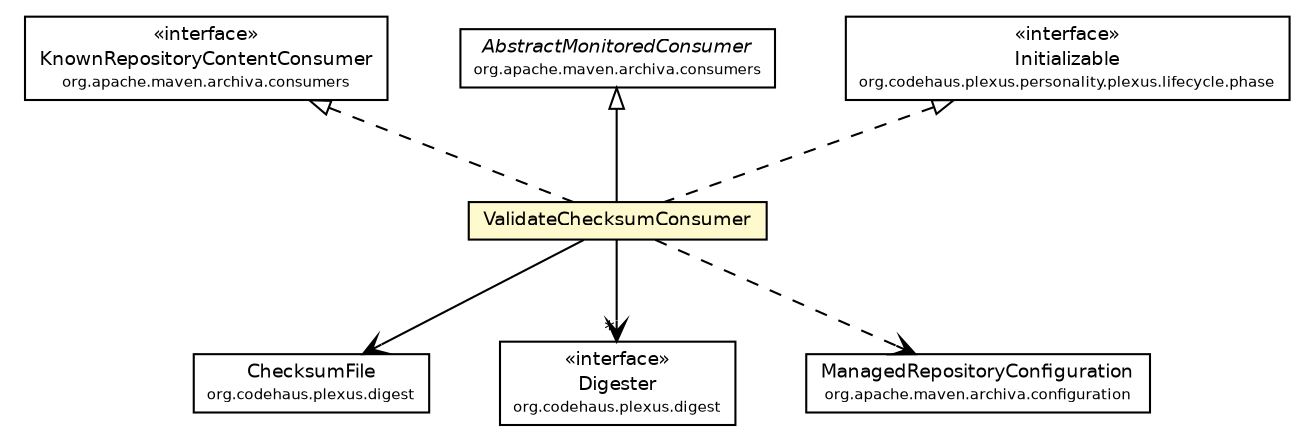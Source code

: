 #!/usr/local/bin/dot
#
# Class diagram 
# Generated by UmlGraph version 4.6 (http://www.spinellis.gr/sw/umlgraph)
#

digraph G {
	edge [fontname="Helvetica",fontsize=10,labelfontname="Helvetica",labelfontsize=10];
	node [fontname="Helvetica",fontsize=10,shape=plaintext];
	// org.apache.maven.archiva.consumers.KnownRepositoryContentConsumer
	c77547 [label=<<table border="0" cellborder="1" cellspacing="0" cellpadding="2" port="p" href="../KnownRepositoryContentConsumer.html">
		<tr><td><table border="0" cellspacing="0" cellpadding="1">
			<tr><td> &laquo;interface&raquo; </td></tr>
			<tr><td> KnownRepositoryContentConsumer </td></tr>
			<tr><td><font point-size="7.0"> org.apache.maven.archiva.consumers </font></td></tr>
		</table></td></tr>
		</table>>, fontname="Helvetica", fontcolor="black", fontsize=9.0];
	// org.apache.maven.archiva.consumers.AbstractMonitoredConsumer
	c77552 [label=<<table border="0" cellborder="1" cellspacing="0" cellpadding="2" port="p" href="../AbstractMonitoredConsumer.html">
		<tr><td><table border="0" cellspacing="0" cellpadding="1">
			<tr><td><font face="Helvetica-Oblique"> AbstractMonitoredConsumer </font></td></tr>
			<tr><td><font point-size="7.0"> org.apache.maven.archiva.consumers </font></td></tr>
		</table></td></tr>
		</table>>, fontname="Helvetica", fontcolor="black", fontsize=9.0];
	// org.apache.maven.archiva.consumers.core.ValidateChecksumConsumer
	c77638 [label=<<table border="0" cellborder="1" cellspacing="0" cellpadding="2" port="p" bgcolor="lemonChiffon" href="./ValidateChecksumConsumer.html">
		<tr><td><table border="0" cellspacing="0" cellpadding="1">
			<tr><td> ValidateChecksumConsumer </td></tr>
		</table></td></tr>
		</table>>, fontname="Helvetica", fontcolor="black", fontsize=9.0];
	//org.apache.maven.archiva.consumers.core.ValidateChecksumConsumer extends org.apache.maven.archiva.consumers.AbstractMonitoredConsumer
	c77552:p -> c77638:p [dir=back,arrowtail=empty];
	//org.apache.maven.archiva.consumers.core.ValidateChecksumConsumer implements org.apache.maven.archiva.consumers.KnownRepositoryContentConsumer
	c77547:p -> c77638:p [dir=back,arrowtail=empty,style=dashed];
	//org.apache.maven.archiva.consumers.core.ValidateChecksumConsumer implements org.codehaus.plexus.personality.plexus.lifecycle.phase.Initializable
	c77877:p -> c77638:p [dir=back,arrowtail=empty,style=dashed];
	// org.apache.maven.archiva.consumers.core.ValidateChecksumConsumer NAVASSOC org.codehaus.plexus.digest.ChecksumFile
	c77638:p -> c77878:p [taillabel="", label="", headlabel="", fontname="Helvetica", fontcolor="black", fontsize=10.0, color="black", arrowhead=open];
	// org.apache.maven.archiva.consumers.core.ValidateChecksumConsumer NAVASSOC org.codehaus.plexus.digest.Digester
	c77638:p -> c77879:p [taillabel="", label="", headlabel="*", fontname="Helvetica", fontcolor="black", fontsize=10.0, color="black", arrowhead=open];
	// org.apache.maven.archiva.consumers.core.ValidateChecksumConsumer DEPEND org.apache.maven.archiva.configuration.ManagedRepositoryConfiguration
	c77638:p -> c77880:p [taillabel="", label="", headlabel="", fontname="Helvetica", fontcolor="black", fontsize=10.0, color="black", arrowhead=open, style=dashed];
	// org.codehaus.plexus.personality.plexus.lifecycle.phase.Initializable
	c77877 [label=<<table border="0" cellborder="1" cellspacing="0" cellpadding="2" port="p" href="http://java.sun.com/j2se/1.4.2/docs/api/org/codehaus/plexus/personality/plexus/lifecycle/phase/Initializable.html">
		<tr><td><table border="0" cellspacing="0" cellpadding="1">
			<tr><td> &laquo;interface&raquo; </td></tr>
			<tr><td> Initializable </td></tr>
			<tr><td><font point-size="7.0"> org.codehaus.plexus.personality.plexus.lifecycle.phase </font></td></tr>
		</table></td></tr>
		</table>>, fontname="Helvetica", fontcolor="black", fontsize=9.0];
	// org.apache.maven.archiva.configuration.ManagedRepositoryConfiguration
	c77880 [label=<<table border="0" cellborder="1" cellspacing="0" cellpadding="2" port="p" href="http://java.sun.com/j2se/1.4.2/docs/api/org/apache/maven/archiva/configuration/ManagedRepositoryConfiguration.html">
		<tr><td><table border="0" cellspacing="0" cellpadding="1">
			<tr><td> ManagedRepositoryConfiguration </td></tr>
			<tr><td><font point-size="7.0"> org.apache.maven.archiva.configuration </font></td></tr>
		</table></td></tr>
		</table>>, fontname="Helvetica", fontcolor="black", fontsize=9.0];
	// org.codehaus.plexus.digest.ChecksumFile
	c77878 [label=<<table border="0" cellborder="1" cellspacing="0" cellpadding="2" port="p" href="http://java.sun.com/j2se/1.4.2/docs/api/org/codehaus/plexus/digest/ChecksumFile.html">
		<tr><td><table border="0" cellspacing="0" cellpadding="1">
			<tr><td> ChecksumFile </td></tr>
			<tr><td><font point-size="7.0"> org.codehaus.plexus.digest </font></td></tr>
		</table></td></tr>
		</table>>, fontname="Helvetica", fontcolor="black", fontsize=9.0];
	// org.codehaus.plexus.digest.Digester
	c77879 [label=<<table border="0" cellborder="1" cellspacing="0" cellpadding="2" port="p" href="http://java.sun.com/j2se/1.4.2/docs/api/org/codehaus/plexus/digest/Digester.html">
		<tr><td><table border="0" cellspacing="0" cellpadding="1">
			<tr><td> &laquo;interface&raquo; </td></tr>
			<tr><td> Digester </td></tr>
			<tr><td><font point-size="7.0"> org.codehaus.plexus.digest </font></td></tr>
		</table></td></tr>
		</table>>, fontname="Helvetica", fontcolor="black", fontsize=9.0];
}

